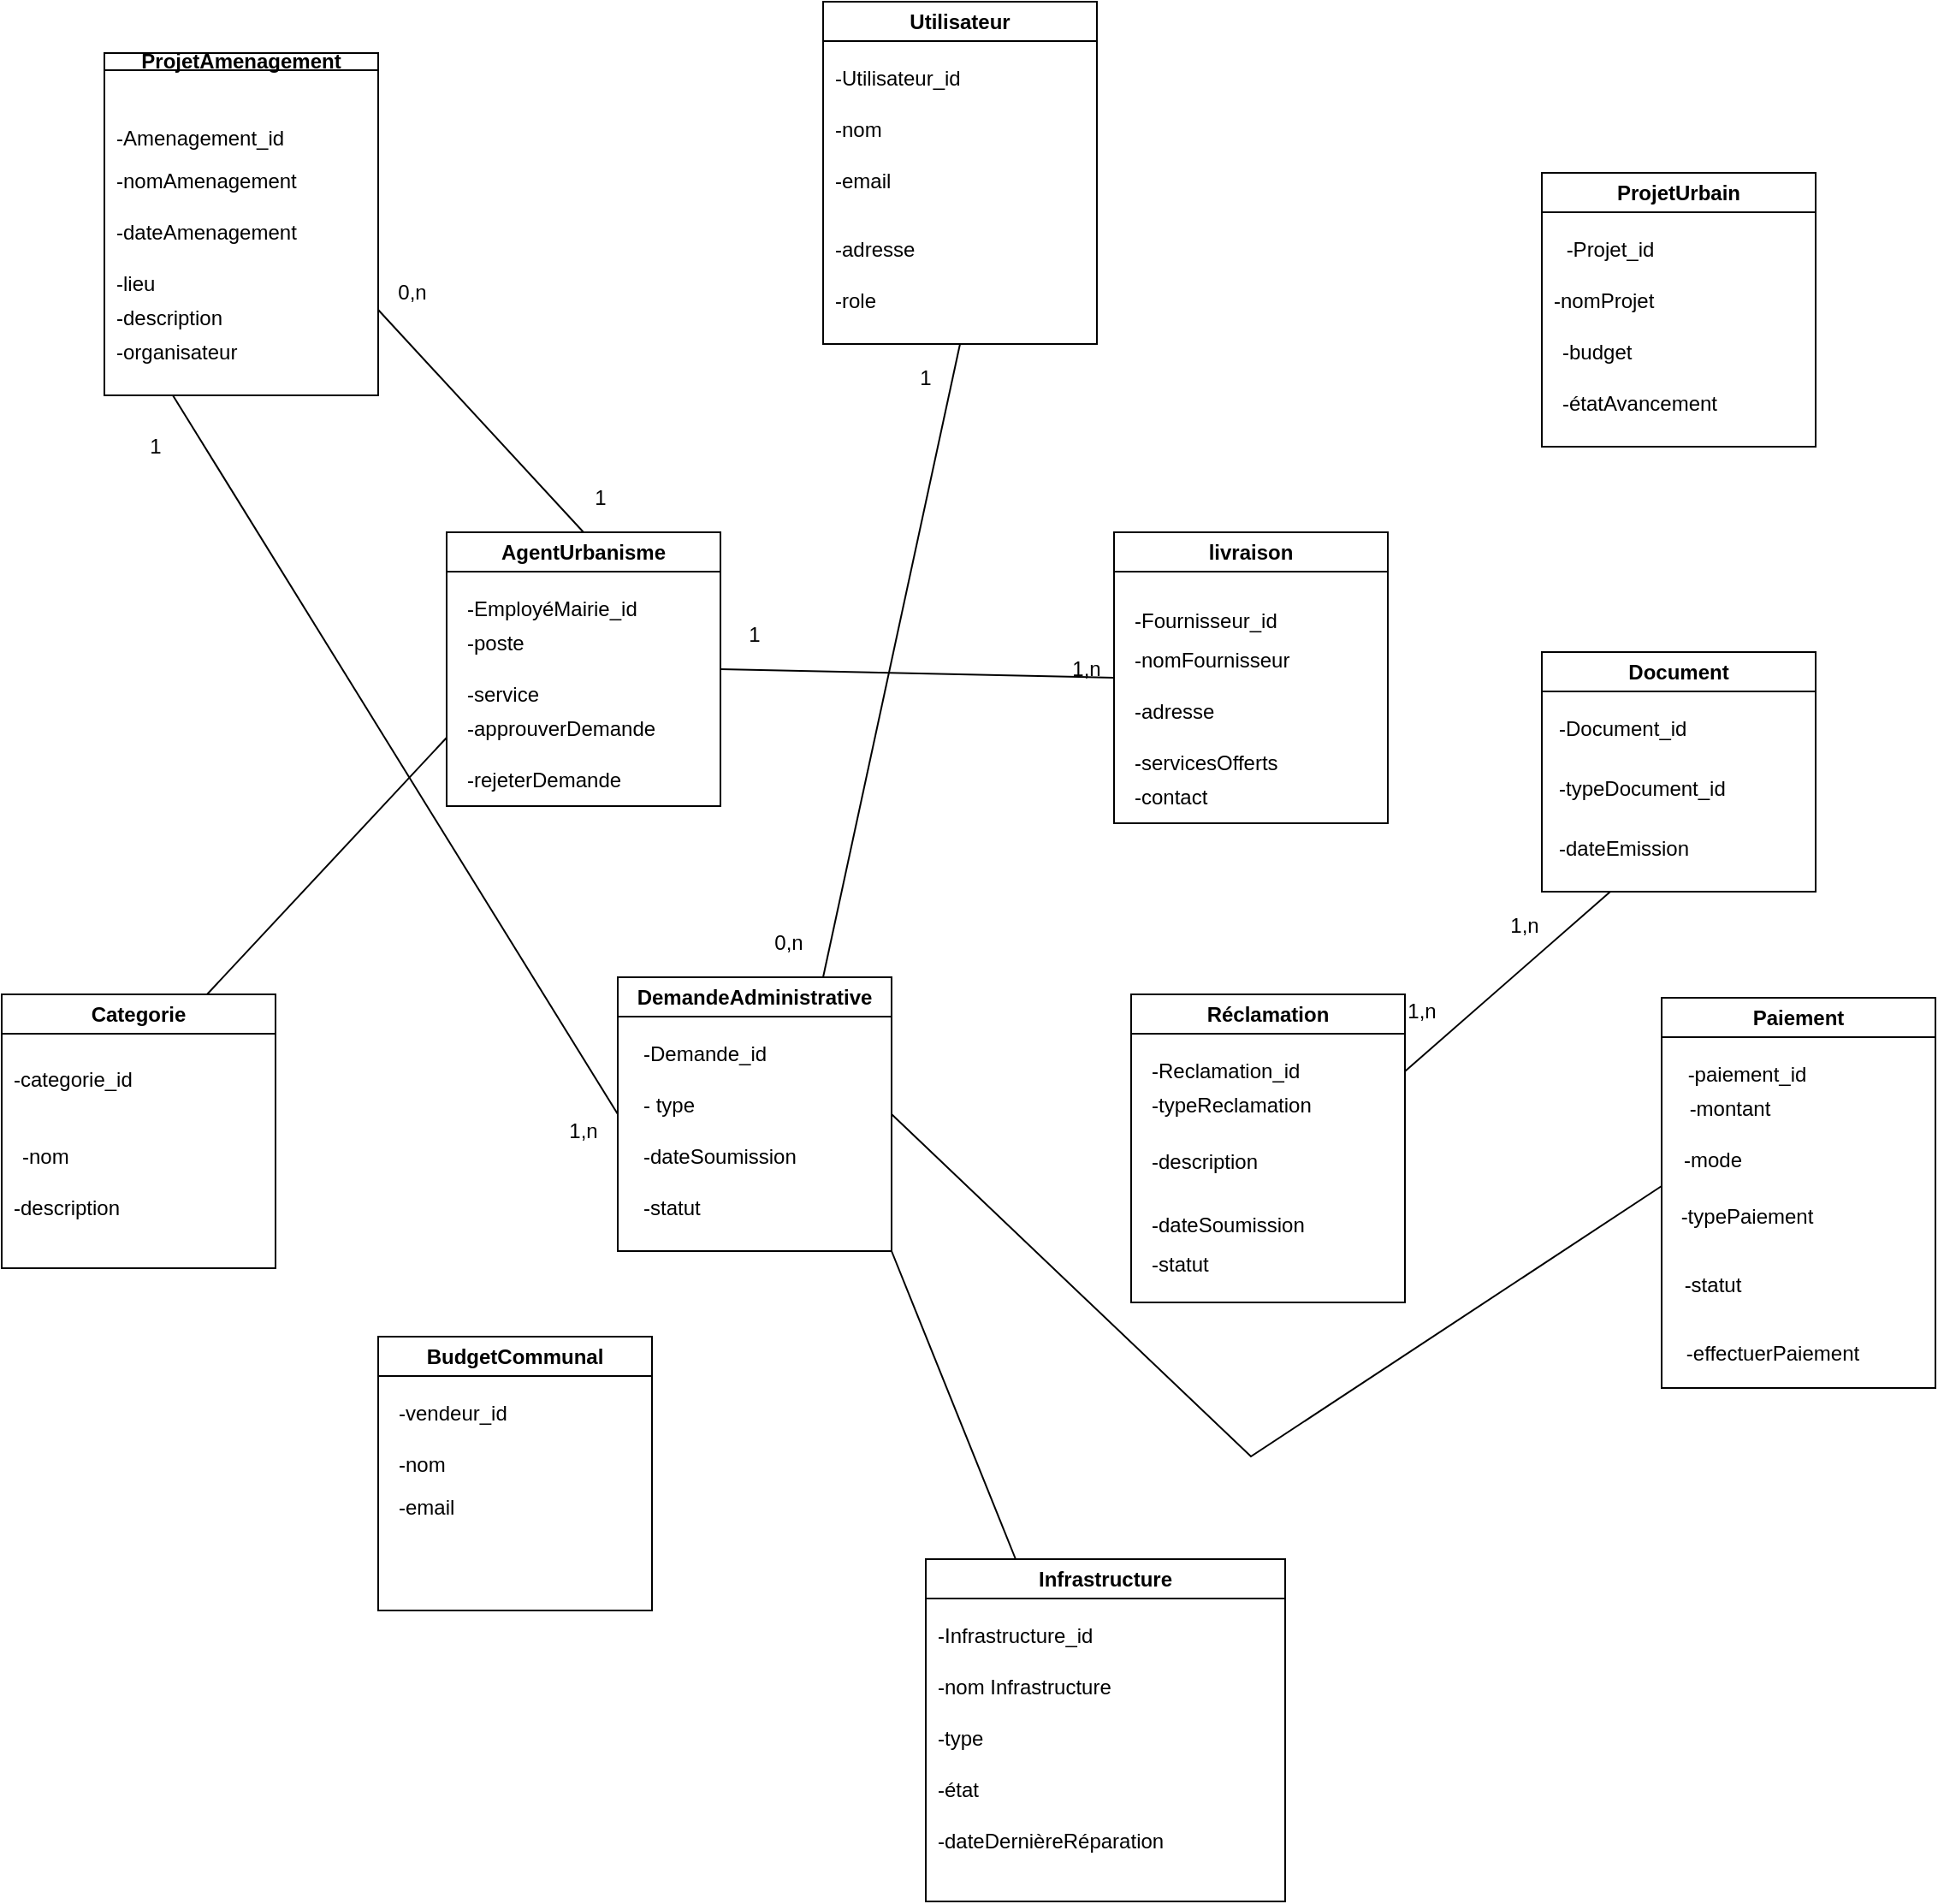 <mxfile version="24.7.8">
  <diagram id="giPCUp976LIJPC9K3D7s" name="Page-2">
    <mxGraphModel dx="2387" dy="2161" grid="1" gridSize="10" guides="1" tooltips="1" connect="1" arrows="1" fold="1" page="1" pageScale="1" pageWidth="827" pageHeight="1169" math="0" shadow="0">
      <root>
        <mxCell id="0" />
        <mxCell id="1" parent="0" />
        <mxCell id="g43DRVjJpBwtmWt6dZrs-1" value="AgentUrbanisme" style="swimlane;whiteSpace=wrap;html=1;" parent="1" vertex="1">
          <mxGeometry x="40" y="10" width="160" height="160" as="geometry" />
        </mxCell>
        <mxCell id="g43DRVjJpBwtmWt6dZrs-2" value="-EmployéMairie_id" style="text;html=1;align=left;verticalAlign=middle;whiteSpace=wrap;rounded=0;" parent="g43DRVjJpBwtmWt6dZrs-1" vertex="1">
          <mxGeometry x="10" y="30" width="120" height="30" as="geometry" />
        </mxCell>
        <mxCell id="g43DRVjJpBwtmWt6dZrs-3" value="-poste" style="text;html=1;align=left;verticalAlign=middle;whiteSpace=wrap;rounded=0;" parent="g43DRVjJpBwtmWt6dZrs-1" vertex="1">
          <mxGeometry x="10" y="50" width="60" height="30" as="geometry" />
        </mxCell>
        <mxCell id="g43DRVjJpBwtmWt6dZrs-4" value="-service" style="text;html=1;align=left;verticalAlign=middle;whiteSpace=wrap;rounded=0;" parent="g43DRVjJpBwtmWt6dZrs-1" vertex="1">
          <mxGeometry x="10" y="80" width="100" height="30" as="geometry" />
        </mxCell>
        <mxCell id="g43DRVjJpBwtmWt6dZrs-5" value="-approuverDemande" style="text;html=1;align=left;verticalAlign=middle;whiteSpace=wrap;rounded=0;" parent="g43DRVjJpBwtmWt6dZrs-1" vertex="1">
          <mxGeometry x="10" y="100" width="130" height="30" as="geometry" />
        </mxCell>
        <mxCell id="g43DRVjJpBwtmWt6dZrs-6" value="-rejeterDemande" style="text;html=1;align=left;verticalAlign=middle;whiteSpace=wrap;rounded=0;" parent="g43DRVjJpBwtmWt6dZrs-1" vertex="1">
          <mxGeometry x="10" y="130" width="100" height="30" as="geometry" />
        </mxCell>
        <mxCell id="g43DRVjJpBwtmWt6dZrs-7" value="Réclamation" style="swimlane;whiteSpace=wrap;html=1;startSize=23;" parent="1" vertex="1">
          <mxGeometry x="440" y="280" width="160" height="180" as="geometry" />
        </mxCell>
        <mxCell id="g43DRVjJpBwtmWt6dZrs-8" value="-Reclamation_id" style="text;html=1;align=left;verticalAlign=middle;whiteSpace=wrap;rounded=0;" parent="g43DRVjJpBwtmWt6dZrs-7" vertex="1">
          <mxGeometry x="10" y="30" width="100" height="30" as="geometry" />
        </mxCell>
        <mxCell id="g43DRVjJpBwtmWt6dZrs-9" value="-typeReclamation" style="text;html=1;align=left;verticalAlign=middle;whiteSpace=wrap;rounded=0;" parent="g43DRVjJpBwtmWt6dZrs-7" vertex="1">
          <mxGeometry x="10" y="50" width="100" height="30" as="geometry" />
        </mxCell>
        <mxCell id="g43DRVjJpBwtmWt6dZrs-10" value="-description&lt;div&gt;&lt;br&gt;&lt;/div&gt;" style="text;html=1;align=left;verticalAlign=middle;whiteSpace=wrap;rounded=0;" parent="g43DRVjJpBwtmWt6dZrs-7" vertex="1">
          <mxGeometry x="10" y="90" width="90" height="30" as="geometry" />
        </mxCell>
        <mxCell id="6ejBX6rc1ui5b2HfKpKe-36" value="-statut&lt;div&gt;&lt;br&gt;&lt;/div&gt;" style="text;html=1;align=left;verticalAlign=middle;whiteSpace=wrap;rounded=0;" parent="g43DRVjJpBwtmWt6dZrs-7" vertex="1">
          <mxGeometry x="10" y="150" width="90" height="30" as="geometry" />
        </mxCell>
        <mxCell id="6ejBX6rc1ui5b2HfKpKe-35" value="-dateSoumission" style="text;html=1;align=left;verticalAlign=middle;whiteSpace=wrap;rounded=0;" parent="g43DRVjJpBwtmWt6dZrs-7" vertex="1">
          <mxGeometry x="10" y="120" width="100" height="30" as="geometry" />
        </mxCell>
        <mxCell id="g43DRVjJpBwtmWt6dZrs-11" value="DemandeAdministrative" style="swimlane;whiteSpace=wrap;html=1;" parent="1" vertex="1">
          <mxGeometry x="140" y="270" width="160" height="160" as="geometry">
            <mxRectangle x="80" y="240" width="160" height="120" as="alternateBounds" />
          </mxGeometry>
        </mxCell>
        <mxCell id="g43DRVjJpBwtmWt6dZrs-12" value="-Demande_id" style="text;html=1;align=left;verticalAlign=middle;whiteSpace=wrap;rounded=0;" parent="g43DRVjJpBwtmWt6dZrs-11" vertex="1">
          <mxGeometry x="13" y="30" width="97" height="30" as="geometry" />
        </mxCell>
        <mxCell id="g43DRVjJpBwtmWt6dZrs-13" value="- type" style="text;html=1;align=left;verticalAlign=middle;whiteSpace=wrap;rounded=0;" parent="g43DRVjJpBwtmWt6dZrs-11" vertex="1">
          <mxGeometry x="13" y="60" width="70" height="30" as="geometry" />
        </mxCell>
        <mxCell id="g43DRVjJpBwtmWt6dZrs-14" value="-dateSoumission" style="text;html=1;align=left;verticalAlign=middle;whiteSpace=wrap;rounded=0;" parent="g43DRVjJpBwtmWt6dZrs-11" vertex="1">
          <mxGeometry x="13" y="90" width="146" height="30" as="geometry" />
        </mxCell>
        <mxCell id="6ejBX6rc1ui5b2HfKpKe-2" value="-statut" style="text;html=1;align=left;verticalAlign=middle;whiteSpace=wrap;rounded=0;" parent="g43DRVjJpBwtmWt6dZrs-11" vertex="1">
          <mxGeometry x="13" y="120" width="146" height="30" as="geometry" />
        </mxCell>
        <mxCell id="g43DRVjJpBwtmWt6dZrs-15" value="livraison" style="swimlane;whiteSpace=wrap;html=1;" parent="1" vertex="1">
          <mxGeometry x="430" y="10" width="160" height="170" as="geometry">
            <mxRectangle x="80" y="40" width="140" height="30" as="alternateBounds" />
          </mxGeometry>
        </mxCell>
        <mxCell id="g43DRVjJpBwtmWt6dZrs-16" value="&lt;div style=&quot;&quot;&gt;&lt;span style=&quot;background-color: initial;&quot;&gt;-&lt;/span&gt;Fournisseur&lt;span style=&quot;background-color: initial;&quot;&gt;_id&lt;/span&gt;&lt;/div&gt;" style="text;html=1;align=left;verticalAlign=middle;whiteSpace=wrap;rounded=0;" parent="g43DRVjJpBwtmWt6dZrs-15" vertex="1">
          <mxGeometry x="10" y="37" width="90" height="30" as="geometry" />
        </mxCell>
        <mxCell id="g43DRVjJpBwtmWt6dZrs-17" value="-nomFournisseur" style="text;html=1;align=left;verticalAlign=middle;whiteSpace=wrap;rounded=0;" parent="g43DRVjJpBwtmWt6dZrs-15" vertex="1">
          <mxGeometry x="10" y="60" width="100" height="30" as="geometry" />
        </mxCell>
        <mxCell id="g43DRVjJpBwtmWt6dZrs-18" value="-adresse" style="text;html=1;align=left;verticalAlign=middle;whiteSpace=wrap;rounded=0;" parent="g43DRVjJpBwtmWt6dZrs-15" vertex="1">
          <mxGeometry x="10" y="90" width="60" height="30" as="geometry" />
        </mxCell>
        <mxCell id="6ejBX6rc1ui5b2HfKpKe-30" value="-contact" style="text;html=1;align=left;verticalAlign=middle;whiteSpace=wrap;rounded=0;" parent="g43DRVjJpBwtmWt6dZrs-15" vertex="1">
          <mxGeometry x="10" y="140" width="60" height="30" as="geometry" />
        </mxCell>
        <mxCell id="6ejBX6rc1ui5b2HfKpKe-29" value="-servicesOfferts" style="text;html=1;align=left;verticalAlign=middle;whiteSpace=wrap;rounded=0;" parent="g43DRVjJpBwtmWt6dZrs-15" vertex="1">
          <mxGeometry x="10" y="120" width="100" height="30" as="geometry" />
        </mxCell>
        <mxCell id="g43DRVjJpBwtmWt6dZrs-21" value="&lt;font style=&quot;vertical-align: inherit;&quot;&gt;&lt;font style=&quot;vertical-align: inherit;&quot;&gt;Paiement&lt;/font&gt;&lt;/font&gt;" style="swimlane;whiteSpace=wrap;html=1;" parent="1" vertex="1">
          <mxGeometry x="750" y="282" width="160" height="228" as="geometry" />
        </mxCell>
        <mxCell id="g43DRVjJpBwtmWt6dZrs-22" value="&lt;font style=&quot;vertical-align: inherit;&quot;&gt;&lt;font style=&quot;vertical-align: inherit;&quot;&gt;-paiement_id&lt;/font&gt;&lt;/font&gt;" style="text;html=1;align=center;verticalAlign=middle;whiteSpace=wrap;rounded=0;labelPosition=center;verticalLabelPosition=middle;" parent="g43DRVjJpBwtmWt6dZrs-21" vertex="1">
          <mxGeometry x="10" y="30" width="80" height="30" as="geometry" />
        </mxCell>
        <mxCell id="g43DRVjJpBwtmWt6dZrs-23" value="&lt;font style=&quot;vertical-align: inherit;&quot;&gt;&lt;font style=&quot;vertical-align: inherit;&quot;&gt;-mode&lt;/font&gt;&lt;/font&gt;" style="text;html=1;align=center;verticalAlign=middle;whiteSpace=wrap;rounded=0;labelPosition=center;verticalLabelPosition=middle;" parent="g43DRVjJpBwtmWt6dZrs-21" vertex="1">
          <mxGeometry y="80" width="60" height="30" as="geometry" />
        </mxCell>
        <mxCell id="g43DRVjJpBwtmWt6dZrs-24" value="&lt;font style=&quot;vertical-align: inherit;&quot;&gt;&lt;font style=&quot;vertical-align: inherit;&quot;&gt;-montant&lt;/font&gt;&lt;/font&gt;" style="text;html=1;align=center;verticalAlign=middle;whiteSpace=wrap;rounded=0;labelPosition=center;verticalLabelPosition=middle;" parent="g43DRVjJpBwtmWt6dZrs-21" vertex="1">
          <mxGeometry x="-10" y="50" width="100" height="30" as="geometry" />
        </mxCell>
        <mxCell id="g43DRVjJpBwtmWt6dZrs-25" value="&lt;font style=&quot;vertical-align: inherit;&quot;&gt;&lt;font style=&quot;vertical-align: inherit;&quot;&gt;-typePaiement&lt;/font&gt;&lt;/font&gt;" style="text;html=1;align=center;verticalAlign=middle;whiteSpace=wrap;rounded=0;labelPosition=center;verticalLabelPosition=middle;" parent="g43DRVjJpBwtmWt6dZrs-21" vertex="1">
          <mxGeometry x="5" y="118" width="90" height="20" as="geometry" />
        </mxCell>
        <mxCell id="6ejBX6rc1ui5b2HfKpKe-4" value="&lt;font style=&quot;vertical-align: inherit;&quot;&gt;&lt;font style=&quot;vertical-align: inherit;&quot;&gt;-effectuerPaiement&lt;/font&gt;&lt;/font&gt;" style="text;html=1;align=center;verticalAlign=middle;whiteSpace=wrap;rounded=0;labelPosition=center;verticalLabelPosition=middle;" parent="g43DRVjJpBwtmWt6dZrs-21" vertex="1">
          <mxGeometry y="198" width="130" height="20" as="geometry" />
        </mxCell>
        <mxCell id="6ejBX6rc1ui5b2HfKpKe-3" value="&lt;font style=&quot;vertical-align: inherit;&quot;&gt;&lt;font style=&quot;vertical-align: inherit;&quot;&gt;-statut&lt;/font&gt;&lt;/font&gt;" style="text;html=1;align=center;verticalAlign=middle;whiteSpace=wrap;rounded=0;labelPosition=center;verticalLabelPosition=middle;" parent="g43DRVjJpBwtmWt6dZrs-21" vertex="1">
          <mxGeometry x="-15" y="158" width="90" height="20" as="geometry" />
        </mxCell>
        <mxCell id="g43DRVjJpBwtmWt6dZrs-26" value="&lt;font style=&quot;vertical-align: inherit;&quot;&gt;&lt;font style=&quot;vertical-align: inherit;&quot;&gt;ProjetUrbain&lt;/font&gt;&lt;/font&gt;" style="swimlane;whiteSpace=wrap;html=1;" parent="1" vertex="1">
          <mxGeometry x="680" y="-200" width="160" height="160" as="geometry" />
        </mxCell>
        <mxCell id="g43DRVjJpBwtmWt6dZrs-27" value="&lt;font style=&quot;vertical-align: inherit;&quot;&gt;&lt;font style=&quot;vertical-align: inherit;&quot;&gt;-Projet_id&lt;/font&gt;&lt;/font&gt;" style="text;html=1;align=center;verticalAlign=middle;whiteSpace=wrap;rounded=0;" parent="g43DRVjJpBwtmWt6dZrs-26" vertex="1">
          <mxGeometry x="-10" y="30" width="100" height="30" as="geometry" />
        </mxCell>
        <mxCell id="g43DRVjJpBwtmWt6dZrs-28" value="&lt;font style=&quot;vertical-align: inherit;&quot;&gt;&lt;font style=&quot;vertical-align: inherit;&quot;&gt;-nomProjet&lt;/font&gt;&lt;/font&gt;" style="text;html=1;align=left;verticalAlign=middle;whiteSpace=wrap;rounded=0;" parent="g43DRVjJpBwtmWt6dZrs-26" vertex="1">
          <mxGeometry x="5" y="60" width="90" height="30" as="geometry" />
        </mxCell>
        <mxCell id="g43DRVjJpBwtmWt6dZrs-29" value="&lt;font style=&quot;vertical-align: inherit;&quot;&gt;&lt;font style=&quot;vertical-align: inherit;&quot;&gt;-budget&lt;/font&gt;&lt;/font&gt;" style="text;html=1;align=left;verticalAlign=middle;whiteSpace=wrap;rounded=0;" parent="g43DRVjJpBwtmWt6dZrs-26" vertex="1">
          <mxGeometry x="10" y="90" width="80" height="30" as="geometry" />
        </mxCell>
        <mxCell id="g43DRVjJpBwtmWt6dZrs-30" value="&lt;font style=&quot;vertical-align: inherit;&quot;&gt;&lt;font style=&quot;vertical-align: inherit;&quot;&gt;&lt;font style=&quot;vertical-align: inherit;&quot;&gt;&lt;font style=&quot;vertical-align: inherit;&quot;&gt;-étatAvancement&lt;/font&gt;&lt;/font&gt;&lt;/font&gt;&lt;/font&gt;" style="text;html=1;align=left;verticalAlign=middle;whiteSpace=wrap;rounded=0;" parent="g43DRVjJpBwtmWt6dZrs-26" vertex="1">
          <mxGeometry x="10" y="120" width="115" height="30" as="geometry" />
        </mxCell>
        <mxCell id="g43DRVjJpBwtmWt6dZrs-31" value="&lt;font style=&quot;vertical-align: inherit;&quot;&gt;&lt;font style=&quot;vertical-align: inherit;&quot;&gt;Utilisateur&lt;/font&gt;&lt;/font&gt;" style="swimlane;whiteSpace=wrap;html=1;startSize=23;" parent="1" vertex="1">
          <mxGeometry x="260" y="-300" width="160" height="200" as="geometry" />
        </mxCell>
        <mxCell id="g43DRVjJpBwtmWt6dZrs-32" value="&lt;div style=&quot;&quot;&gt;&lt;span style=&quot;background-color: initial;&quot;&gt;-Utilisateur_id&lt;/span&gt;&lt;/div&gt;" style="text;html=1;align=left;verticalAlign=middle;whiteSpace=wrap;rounded=0;" parent="g43DRVjJpBwtmWt6dZrs-31" vertex="1">
          <mxGeometry x="5" y="30" width="105" height="30" as="geometry" />
        </mxCell>
        <mxCell id="g43DRVjJpBwtmWt6dZrs-33" value="&lt;font style=&quot;vertical-align: inherit;&quot;&gt;&lt;font style=&quot;vertical-align: inherit;&quot;&gt;&lt;font style=&quot;vertical-align: inherit;&quot;&gt;&lt;font style=&quot;vertical-align: inherit;&quot;&gt;-nom&lt;/font&gt;&lt;/font&gt;&lt;/font&gt;&lt;/font&gt;" style="text;html=1;align=left;verticalAlign=middle;whiteSpace=wrap;rounded=0;" parent="g43DRVjJpBwtmWt6dZrs-31" vertex="1">
          <mxGeometry x="5" y="60" width="100" height="30" as="geometry" />
        </mxCell>
        <mxCell id="g43DRVjJpBwtmWt6dZrs-34" value="&lt;font style=&quot;vertical-align: inherit;&quot;&gt;&lt;font style=&quot;vertical-align: inherit;&quot;&gt;-email&lt;/font&gt;&lt;/font&gt;" style="text;html=1;align=left;verticalAlign=middle;whiteSpace=wrap;rounded=0;" parent="g43DRVjJpBwtmWt6dZrs-31" vertex="1">
          <mxGeometry x="5" y="90" width="90" height="30" as="geometry" />
        </mxCell>
        <mxCell id="g43DRVjJpBwtmWt6dZrs-35" value="&lt;font style=&quot;vertical-align: inherit;&quot;&gt;&lt;font style=&quot;vertical-align: inherit;&quot;&gt;-adresse&lt;/font&gt;&lt;/font&gt;" style="text;html=1;align=left;verticalAlign=middle;whiteSpace=wrap;rounded=0;" parent="g43DRVjJpBwtmWt6dZrs-31" vertex="1">
          <mxGeometry x="5" y="130" width="70" height="30" as="geometry" />
        </mxCell>
        <mxCell id="g43DRVjJpBwtmWt6dZrs-37" value="&lt;font style=&quot;vertical-align: inherit;&quot;&gt;&lt;font style=&quot;vertical-align: inherit;&quot;&gt;-role&lt;/font&gt;&lt;/font&gt;" style="text;html=1;align=left;verticalAlign=middle;whiteSpace=wrap;rounded=0;" parent="g43DRVjJpBwtmWt6dZrs-31" vertex="1">
          <mxGeometry x="5" y="160" width="70" height="30" as="geometry" />
        </mxCell>
        <mxCell id="g43DRVjJpBwtmWt6dZrs-53" value="&lt;font style=&quot;vertical-align: inherit;&quot;&gt;&lt;font style=&quot;vertical-align: inherit;&quot;&gt;&lt;font style=&quot;vertical-align: inherit;&quot;&gt;&lt;font style=&quot;vertical-align: inherit;&quot;&gt;Document&lt;/font&gt;&lt;/font&gt;&lt;/font&gt;&lt;/font&gt;" style="swimlane;whiteSpace=wrap;html=1;" parent="1" vertex="1">
          <mxGeometry x="680" y="80" width="160" height="140" as="geometry" />
        </mxCell>
        <mxCell id="g43DRVjJpBwtmWt6dZrs-54" value="&lt;font style=&quot;vertical-align: inherit;&quot;&gt;&lt;font style=&quot;vertical-align: inherit;&quot;&gt;&lt;font style=&quot;vertical-align: inherit;&quot;&gt;&lt;font style=&quot;vertical-align: inherit;&quot;&gt;&lt;font style=&quot;vertical-align: inherit;&quot;&gt;&lt;font style=&quot;vertical-align: inherit;&quot;&gt;&lt;font style=&quot;vertical-align: inherit;&quot;&gt;&lt;font style=&quot;vertical-align: inherit;&quot;&gt;-Document_id&lt;/font&gt;&lt;/font&gt;&lt;/font&gt;&lt;/font&gt;&lt;/font&gt;&lt;/font&gt;&lt;/font&gt;&lt;/font&gt;" style="text;html=1;align=left;verticalAlign=middle;whiteSpace=wrap;rounded=0;" parent="g43DRVjJpBwtmWt6dZrs-53" vertex="1">
          <mxGeometry x="8" y="30" width="120" height="30" as="geometry" />
        </mxCell>
        <mxCell id="g43DRVjJpBwtmWt6dZrs-55" value="&lt;font style=&quot;vertical-align: inherit;&quot;&gt;&lt;font style=&quot;vertical-align: inherit;&quot;&gt;&lt;font style=&quot;vertical-align: inherit;&quot;&gt;&lt;font style=&quot;vertical-align: inherit;&quot;&gt;&lt;font style=&quot;vertical-align: inherit;&quot;&gt;&lt;font style=&quot;vertical-align: inherit;&quot;&gt;-typeDocument_id&lt;/font&gt;&lt;/font&gt;&lt;/font&gt;&lt;/font&gt;&lt;/font&gt;&lt;/font&gt;" style="text;html=1;align=left;verticalAlign=middle;whiteSpace=wrap;rounded=0;" parent="g43DRVjJpBwtmWt6dZrs-53" vertex="1">
          <mxGeometry x="8" y="65" width="120" height="30" as="geometry" />
        </mxCell>
        <mxCell id="g43DRVjJpBwtmWt6dZrs-56" value="&lt;font style=&quot;vertical-align: inherit;&quot;&gt;&lt;font style=&quot;vertical-align: inherit;&quot;&gt;&lt;font style=&quot;vertical-align: inherit;&quot;&gt;&lt;font style=&quot;vertical-align: inherit;&quot;&gt;&lt;font style=&quot;vertical-align: inherit;&quot;&gt;&lt;font style=&quot;vertical-align: inherit;&quot;&gt;-dateEmission&lt;/font&gt;&lt;/font&gt;&lt;/font&gt;&lt;/font&gt;&lt;/font&gt;&lt;/font&gt;" style="text;html=1;align=left;verticalAlign=middle;whiteSpace=wrap;rounded=0;" parent="g43DRVjJpBwtmWt6dZrs-53" vertex="1">
          <mxGeometry x="8" y="100" width="130" height="30" as="geometry" />
        </mxCell>
        <mxCell id="g43DRVjJpBwtmWt6dZrs-64" value="&lt;font style=&quot;vertical-align: inherit;&quot;&gt;&lt;font style=&quot;vertical-align: inherit;&quot;&gt;&lt;font style=&quot;vertical-align: inherit;&quot;&gt;&lt;font style=&quot;vertical-align: inherit;&quot;&gt;0,n&lt;/font&gt;&lt;/font&gt;&lt;/font&gt;&lt;/font&gt;" style="text;html=1;align=center;verticalAlign=middle;whiteSpace=wrap;rounded=0;" parent="1" vertex="1">
          <mxGeometry x="200" y="230" width="80" height="40" as="geometry" />
        </mxCell>
        <mxCell id="g43DRVjJpBwtmWt6dZrs-78" value="&lt;font style=&quot;vertical-align: inherit;&quot;&gt;&lt;font style=&quot;vertical-align: inherit;&quot;&gt;&lt;font style=&quot;vertical-align: inherit;&quot;&gt;&lt;font style=&quot;vertical-align: inherit;&quot;&gt;1&lt;/font&gt;&lt;/font&gt;&lt;/font&gt;&lt;/font&gt;" style="text;html=1;align=center;verticalAlign=middle;whiteSpace=wrap;rounded=0;" parent="1" vertex="1">
          <mxGeometry x="300" y="-100" width="40" height="40" as="geometry" />
        </mxCell>
        <mxCell id="g43DRVjJpBwtmWt6dZrs-81" value="&lt;font style=&quot;vertical-align: inherit;&quot;&gt;&lt;font style=&quot;vertical-align: inherit;&quot;&gt;&lt;font style=&quot;vertical-align: inherit;&quot;&gt;&lt;font style=&quot;vertical-align: inherit;&quot;&gt;1,n&lt;/font&gt;&lt;/font&gt;&lt;/font&gt;&lt;/font&gt;" style="text;html=1;align=center;verticalAlign=middle;whiteSpace=wrap;rounded=0;" parent="1" vertex="1">
          <mxGeometry x="630" y="220" width="80" height="40" as="geometry" />
        </mxCell>
        <mxCell id="g43DRVjJpBwtmWt6dZrs-82" value="&lt;font style=&quot;vertical-align: inherit;&quot;&gt;&lt;font style=&quot;vertical-align: inherit;&quot;&gt;&lt;font style=&quot;vertical-align: inherit;&quot;&gt;&lt;font style=&quot;vertical-align: inherit;&quot;&gt; ProjetAmenagement&lt;/font&gt;&lt;/font&gt;&lt;/font&gt;&lt;/font&gt;" style="swimlane;whiteSpace=wrap;html=1;startSize=10;" parent="1" vertex="1">
          <mxGeometry x="-160" y="-270" width="160" height="200" as="geometry" />
        </mxCell>
        <mxCell id="g43DRVjJpBwtmWt6dZrs-83" value="&lt;font style=&quot;vertical-align: inherit;&quot;&gt;&lt;font style=&quot;vertical-align: inherit;&quot;&gt;&lt;font style=&quot;vertical-align: inherit;&quot;&gt;&lt;font style=&quot;vertical-align: inherit;&quot;&gt;&lt;font style=&quot;vertical-align: inherit;&quot;&gt;&lt;font style=&quot;vertical-align: inherit;&quot;&gt;&lt;font style=&quot;vertical-align: inherit;&quot;&gt;&lt;font style=&quot;vertical-align: inherit;&quot;&gt;-nomAmenagement&lt;/font&gt;&lt;/font&gt;&lt;/font&gt;&lt;/font&gt;&lt;/font&gt;&lt;/font&gt;&lt;/font&gt;&lt;/font&gt;" style="text;html=1;align=left;verticalAlign=middle;whiteSpace=wrap;rounded=0;" parent="g43DRVjJpBwtmWt6dZrs-82" vertex="1">
          <mxGeometry x="5" y="60" width="150" height="30" as="geometry" />
        </mxCell>
        <mxCell id="g43DRVjJpBwtmWt6dZrs-84" value="&lt;font style=&quot;vertical-align: inherit;&quot;&gt;&lt;font style=&quot;vertical-align: inherit;&quot;&gt;&lt;font style=&quot;vertical-align: inherit;&quot;&gt;&lt;font style=&quot;vertical-align: inherit;&quot;&gt;&lt;font style=&quot;vertical-align: inherit;&quot;&gt;&lt;font style=&quot;vertical-align: inherit;&quot;&gt;-Amenagement_id&lt;/font&gt;&lt;/font&gt;&lt;/font&gt;&lt;/font&gt;&lt;/font&gt;&lt;/font&gt;" style="text;html=1;align=left;verticalAlign=middle;whiteSpace=wrap;rounded=0;" parent="g43DRVjJpBwtmWt6dZrs-82" vertex="1">
          <mxGeometry x="5" y="35" width="125" height="30" as="geometry" />
        </mxCell>
        <mxCell id="g43DRVjJpBwtmWt6dZrs-85" value="&lt;font style=&quot;vertical-align: inherit;&quot;&gt;&lt;font style=&quot;vertical-align: inherit;&quot;&gt;&lt;font style=&quot;vertical-align: inherit;&quot;&gt;&lt;font style=&quot;vertical-align: inherit;&quot;&gt;&lt;font style=&quot;vertical-align: inherit;&quot;&gt;&lt;font style=&quot;vertical-align: inherit;&quot;&gt;&lt;font style=&quot;vertical-align: inherit;&quot;&gt;&lt;font style=&quot;vertical-align: inherit;&quot;&gt;&lt;font style=&quot;vertical-align: inherit;&quot;&gt;&lt;font style=&quot;vertical-align: inherit;&quot;&gt;-dateAmenagement&lt;/font&gt;&lt;/font&gt;&lt;/font&gt;&lt;/font&gt;&lt;/font&gt;&lt;/font&gt;&lt;/font&gt;&lt;/font&gt;&lt;/font&gt;&lt;/font&gt;" style="text;html=1;align=left;verticalAlign=middle;whiteSpace=wrap;rounded=0;" parent="g43DRVjJpBwtmWt6dZrs-82" vertex="1">
          <mxGeometry x="5" y="90" width="120" height="30" as="geometry" />
        </mxCell>
        <mxCell id="g43DRVjJpBwtmWt6dZrs-86" value="&lt;font style=&quot;vertical-align: inherit;&quot;&gt;&lt;font style=&quot;vertical-align: inherit;&quot;&gt;&lt;font style=&quot;vertical-align: inherit;&quot;&gt;&lt;font style=&quot;vertical-align: inherit;&quot;&gt;&lt;font style=&quot;vertical-align: inherit;&quot;&gt;&lt;font style=&quot;vertical-align: inherit;&quot;&gt;&lt;font style=&quot;vertical-align: inherit;&quot;&gt;&lt;font style=&quot;vertical-align: inherit;&quot;&gt;-lieu&lt;/font&gt;&lt;/font&gt;&lt;/font&gt;&lt;/font&gt;&lt;/font&gt;&lt;/font&gt;&lt;/font&gt;&lt;/font&gt;" style="text;html=1;align=left;verticalAlign=middle;whiteSpace=wrap;rounded=0;" parent="g43DRVjJpBwtmWt6dZrs-82" vertex="1">
          <mxGeometry x="5" y="120" width="130" height="30" as="geometry" />
        </mxCell>
        <mxCell id="6ejBX6rc1ui5b2HfKpKe-37" value="&lt;font style=&quot;vertical-align: inherit;&quot;&gt;&lt;font style=&quot;vertical-align: inherit;&quot;&gt;&lt;font style=&quot;vertical-align: inherit;&quot;&gt;&lt;font style=&quot;vertical-align: inherit;&quot;&gt;&lt;font style=&quot;vertical-align: inherit;&quot;&gt;&lt;font style=&quot;vertical-align: inherit;&quot;&gt;&lt;font style=&quot;vertical-align: inherit;&quot;&gt;&lt;font style=&quot;vertical-align: inherit;&quot;&gt;-organisateur&lt;/font&gt;&lt;/font&gt;&lt;/font&gt;&lt;/font&gt;&lt;/font&gt;&lt;/font&gt;&lt;/font&gt;&lt;/font&gt;" style="text;html=1;align=left;verticalAlign=middle;whiteSpace=wrap;rounded=0;" parent="g43DRVjJpBwtmWt6dZrs-82" vertex="1">
          <mxGeometry x="5" y="160" width="130" height="30" as="geometry" />
        </mxCell>
        <mxCell id="6ejBX6rc1ui5b2HfKpKe-38" value="&lt;font style=&quot;vertical-align: inherit;&quot;&gt;&lt;font style=&quot;vertical-align: inherit;&quot;&gt;&lt;font style=&quot;vertical-align: inherit;&quot;&gt;&lt;font style=&quot;vertical-align: inherit;&quot;&gt;&lt;font style=&quot;vertical-align: inherit;&quot;&gt;&lt;font style=&quot;vertical-align: inherit;&quot;&gt;&lt;font style=&quot;vertical-align: inherit;&quot;&gt;&lt;font style=&quot;vertical-align: inherit;&quot;&gt;-description&lt;/font&gt;&lt;/font&gt;&lt;/font&gt;&lt;/font&gt;&lt;/font&gt;&lt;/font&gt;&lt;/font&gt;&lt;/font&gt;" style="text;html=1;align=left;verticalAlign=middle;whiteSpace=wrap;rounded=0;" parent="g43DRVjJpBwtmWt6dZrs-82" vertex="1">
          <mxGeometry x="5" y="140" width="130" height="30" as="geometry" />
        </mxCell>
        <mxCell id="g43DRVjJpBwtmWt6dZrs-87" value="&lt;font style=&quot;vertical-align: inherit;&quot;&gt;&lt;font style=&quot;vertical-align: inherit;&quot;&gt;&lt;font style=&quot;vertical-align: inherit;&quot;&gt;&lt;font style=&quot;vertical-align: inherit;&quot;&gt;BudgetCommunal&lt;/font&gt;&lt;/font&gt;&lt;/font&gt;&lt;/font&gt;" style="swimlane;whiteSpace=wrap;html=1;" parent="1" vertex="1">
          <mxGeometry y="480" width="160" height="160" as="geometry" />
        </mxCell>
        <mxCell id="g43DRVjJpBwtmWt6dZrs-88" value="&lt;font style=&quot;vertical-align: inherit;&quot;&gt;&lt;font style=&quot;vertical-align: inherit;&quot;&gt;&lt;font style=&quot;vertical-align: inherit;&quot;&gt;&lt;font style=&quot;vertical-align: inherit;&quot;&gt;&lt;font style=&quot;vertical-align: inherit;&quot;&gt;&lt;font style=&quot;vertical-align: inherit;&quot;&gt;-vendeur_id&lt;/font&gt;&lt;/font&gt;&lt;/font&gt;&lt;/font&gt;&lt;/font&gt;&lt;/font&gt;" style="text;html=1;align=left;verticalAlign=middle;whiteSpace=wrap;rounded=0;" parent="g43DRVjJpBwtmWt6dZrs-87" vertex="1">
          <mxGeometry x="10" y="30" width="100" height="30" as="geometry" />
        </mxCell>
        <mxCell id="g43DRVjJpBwtmWt6dZrs-89" value="&lt;font style=&quot;vertical-align: inherit;&quot;&gt;&lt;font style=&quot;vertical-align: inherit;&quot;&gt;&lt;font style=&quot;vertical-align: inherit;&quot;&gt;&lt;font style=&quot;vertical-align: inherit;&quot;&gt;&lt;font style=&quot;vertical-align: inherit;&quot;&gt;&lt;font style=&quot;vertical-align: inherit;&quot;&gt;-nom&lt;/font&gt;&lt;/font&gt;&lt;/font&gt;&lt;/font&gt;&lt;/font&gt;&lt;/font&gt;" style="text;html=1;align=left;verticalAlign=middle;whiteSpace=wrap;rounded=0;" parent="g43DRVjJpBwtmWt6dZrs-87" vertex="1">
          <mxGeometry x="10" y="60" width="60" height="30" as="geometry" />
        </mxCell>
        <mxCell id="g43DRVjJpBwtmWt6dZrs-90" value="&lt;font style=&quot;vertical-align: inherit;&quot;&gt;&lt;font style=&quot;vertical-align: inherit;&quot;&gt;&lt;font style=&quot;vertical-align: inherit;&quot;&gt;&lt;font style=&quot;vertical-align: inherit;&quot;&gt;&lt;font style=&quot;vertical-align: inherit;&quot;&gt;&lt;font style=&quot;vertical-align: inherit;&quot;&gt;-email&lt;/font&gt;&lt;/font&gt;&lt;/font&gt;&lt;/font&gt;&lt;/font&gt;&lt;/font&gt;" style="text;html=1;align=left;verticalAlign=middle;whiteSpace=wrap;rounded=0;" parent="g43DRVjJpBwtmWt6dZrs-87" vertex="1">
          <mxGeometry x="10" y="90" width="100" height="20" as="geometry" />
        </mxCell>
        <mxCell id="g43DRVjJpBwtmWt6dZrs-108" value="&lt;font style=&quot;vertical-align: inherit;&quot;&gt;&lt;font style=&quot;vertical-align: inherit;&quot;&gt;&lt;font style=&quot;vertical-align: inherit;&quot;&gt;&lt;font style=&quot;vertical-align: inherit;&quot;&gt;Categorie&lt;/font&gt;&lt;/font&gt;&lt;/font&gt;&lt;/font&gt;" style="swimlane;whiteSpace=wrap;html=1;" parent="1" vertex="1">
          <mxGeometry x="-220" y="280" width="160" height="160" as="geometry" />
        </mxCell>
        <mxCell id="g43DRVjJpBwtmWt6dZrs-110" value="&lt;font style=&quot;vertical-align: inherit;&quot;&gt;&lt;font style=&quot;vertical-align: inherit;&quot;&gt;&lt;font style=&quot;vertical-align: inherit;&quot;&gt;&lt;font style=&quot;vertical-align: inherit;&quot;&gt;&lt;font style=&quot;vertical-align: inherit;&quot;&gt;&lt;font style=&quot;vertical-align: inherit;&quot;&gt;-categorie_id&lt;/font&gt;&lt;/font&gt;&lt;/font&gt;&lt;/font&gt;&lt;/font&gt;&lt;/font&gt;" style="text;html=1;align=left;verticalAlign=middle;whiteSpace=wrap;rounded=0;" parent="g43DRVjJpBwtmWt6dZrs-108" vertex="1">
          <mxGeometry x="5" y="35" width="90" height="30" as="geometry" />
        </mxCell>
        <mxCell id="g43DRVjJpBwtmWt6dZrs-111" value="&lt;font style=&quot;vertical-align: inherit;&quot;&gt;&lt;font style=&quot;vertical-align: inherit;&quot;&gt;&lt;font style=&quot;vertical-align: inherit;&quot;&gt;&lt;font style=&quot;vertical-align: inherit;&quot;&gt;&lt;font style=&quot;vertical-align: inherit;&quot;&gt;&lt;font style=&quot;vertical-align: inherit;&quot;&gt;&lt;font style=&quot;vertical-align: inherit;&quot;&gt;&lt;font style=&quot;vertical-align: inherit;&quot;&gt;&lt;font style=&quot;vertical-align: inherit;&quot;&gt;&lt;font style=&quot;vertical-align: inherit;&quot;&gt;-nom&lt;/font&gt;&lt;/font&gt;&lt;/font&gt;&lt;/font&gt;&lt;/font&gt;&lt;/font&gt;&lt;/font&gt;&lt;/font&gt;&lt;/font&gt;&lt;/font&gt;" style="text;html=1;align=left;verticalAlign=middle;whiteSpace=wrap;rounded=0;" parent="g43DRVjJpBwtmWt6dZrs-108" vertex="1">
          <mxGeometry x="10" y="80" width="120" height="30" as="geometry" />
        </mxCell>
        <mxCell id="g43DRVjJpBwtmWt6dZrs-112" value="&lt;font style=&quot;vertical-align: inherit;&quot;&gt;&lt;font style=&quot;vertical-align: inherit;&quot;&gt;&lt;font style=&quot;vertical-align: inherit;&quot;&gt;&lt;font style=&quot;vertical-align: inherit;&quot;&gt;&lt;font style=&quot;vertical-align: inherit;&quot;&gt;&lt;font style=&quot;vertical-align: inherit;&quot;&gt;&lt;font style=&quot;vertical-align: inherit;&quot;&gt;&lt;font style=&quot;vertical-align: inherit;&quot;&gt;-description&lt;/font&gt;&lt;/font&gt;&lt;/font&gt;&lt;/font&gt;&lt;/font&gt;&lt;/font&gt;&lt;/font&gt;&lt;/font&gt;" style="text;html=1;align=left;verticalAlign=middle;whiteSpace=wrap;rounded=0;" parent="g43DRVjJpBwtmWt6dZrs-108" vertex="1">
          <mxGeometry x="5" y="110" width="130" height="30" as="geometry" />
        </mxCell>
        <mxCell id="6ejBX6rc1ui5b2HfKpKe-10" value="&lt;font style=&quot;vertical-align: inherit;&quot;&gt;&lt;font style=&quot;vertical-align: inherit;&quot;&gt; Infrastructure&lt;/font&gt;&lt;/font&gt;" style="swimlane;whiteSpace=wrap;html=1;startSize=23;" parent="1" vertex="1">
          <mxGeometry x="320" y="610" width="210" height="200" as="geometry" />
        </mxCell>
        <mxCell id="6ejBX6rc1ui5b2HfKpKe-11" value="&lt;div style=&quot;&quot;&gt;&lt;span style=&quot;background-color: initial;&quot;&gt;-&lt;/span&gt;&lt;span style=&quot;background-color: initial;&quot;&gt;Infrastructure&lt;/span&gt;&lt;span style=&quot;background-color: initial;&quot;&gt;_id&lt;/span&gt;&lt;/div&gt;" style="text;html=1;align=left;verticalAlign=middle;whiteSpace=wrap;rounded=0;" parent="6ejBX6rc1ui5b2HfKpKe-10" vertex="1">
          <mxGeometry x="5" y="30" width="105" height="30" as="geometry" />
        </mxCell>
        <mxCell id="6ejBX6rc1ui5b2HfKpKe-12" value="&lt;font style=&quot;vertical-align: inherit;&quot;&gt;&lt;font style=&quot;vertical-align: inherit;&quot;&gt;&lt;font style=&quot;vertical-align: inherit;&quot;&gt;&lt;font style=&quot;vertical-align: inherit;&quot;&gt;-nom Infrastructure&lt;/font&gt;&lt;/font&gt;&lt;/font&gt;&lt;/font&gt;" style="text;html=1;align=left;verticalAlign=middle;whiteSpace=wrap;rounded=0;" parent="6ejBX6rc1ui5b2HfKpKe-10" vertex="1">
          <mxGeometry x="5" y="60" width="150" height="30" as="geometry" />
        </mxCell>
        <mxCell id="6ejBX6rc1ui5b2HfKpKe-13" value="&lt;font style=&quot;vertical-align: inherit;&quot;&gt;&lt;font style=&quot;vertical-align: inherit;&quot;&gt;-type&lt;/font&gt;&lt;/font&gt;" style="text;html=1;align=left;verticalAlign=middle;whiteSpace=wrap;rounded=0;" parent="6ejBX6rc1ui5b2HfKpKe-10" vertex="1">
          <mxGeometry x="5" y="90" width="90" height="30" as="geometry" />
        </mxCell>
        <mxCell id="6ejBX6rc1ui5b2HfKpKe-14" value="&lt;font style=&quot;vertical-align: inherit;&quot;&gt;&lt;font style=&quot;vertical-align: inherit;&quot;&gt;-état&lt;/font&gt;&lt;/font&gt;" style="text;html=1;align=left;verticalAlign=middle;whiteSpace=wrap;rounded=0;" parent="6ejBX6rc1ui5b2HfKpKe-10" vertex="1">
          <mxGeometry x="5" y="120" width="70" height="30" as="geometry" />
        </mxCell>
        <mxCell id="6ejBX6rc1ui5b2HfKpKe-15" value="&lt;font style=&quot;vertical-align: inherit;&quot;&gt;&lt;font style=&quot;vertical-align: inherit;&quot;&gt;-dateDernièreRéparation&lt;/font&gt;&lt;/font&gt;" style="text;html=1;align=left;verticalAlign=middle;whiteSpace=wrap;rounded=0;" parent="6ejBX6rc1ui5b2HfKpKe-10" vertex="1">
          <mxGeometry x="5" y="150" width="160" height="30" as="geometry" />
        </mxCell>
        <mxCell id="uNeYrppk_p9gH4xYX-P9-1" value="" style="endArrow=none;html=1;rounded=0;exitX=0;exitY=0.5;exitDx=0;exitDy=0;entryX=1;entryY=0.5;entryDx=0;entryDy=0;" parent="1" source="g43DRVjJpBwtmWt6dZrs-15" target="g43DRVjJpBwtmWt6dZrs-1" edge="1">
          <mxGeometry width="50" height="50" relative="1" as="geometry">
            <mxPoint x="650" y="-105" as="sourcePoint" />
            <mxPoint x="240" y="80" as="targetPoint" />
          </mxGeometry>
        </mxCell>
        <mxCell id="uNeYrppk_p9gH4xYX-P9-4" value="" style="endArrow=none;html=1;rounded=0;exitX=0.25;exitY=1;exitDx=0;exitDy=0;entryX=1;entryY=0.25;entryDx=0;entryDy=0;" parent="1" source="g43DRVjJpBwtmWt6dZrs-53" target="g43DRVjJpBwtmWt6dZrs-7" edge="1">
          <mxGeometry width="50" height="50" relative="1" as="geometry">
            <mxPoint x="740" y="270" as="sourcePoint" />
            <mxPoint x="550" y="255" as="targetPoint" />
          </mxGeometry>
        </mxCell>
        <mxCell id="uNeYrppk_p9gH4xYX-P9-5" value="" style="endArrow=none;html=1;rounded=0;entryX=0.5;entryY=1;entryDx=0;entryDy=0;exitX=0.75;exitY=0;exitDx=0;exitDy=0;" parent="1" source="g43DRVjJpBwtmWt6dZrs-11" target="g43DRVjJpBwtmWt6dZrs-31" edge="1">
          <mxGeometry width="50" height="50" relative="1" as="geometry">
            <mxPoint x="-390" y="110" as="sourcePoint" />
            <mxPoint x="-37" y="230" as="targetPoint" />
          </mxGeometry>
        </mxCell>
        <mxCell id="oy1LN_c4-5CAjc6NWxym-1" value="" style="endArrow=none;html=1;rounded=0;exitX=1;exitY=0.5;exitDx=0;exitDy=0;entryX=0;entryY=1;entryDx=0;entryDy=0;" parent="1" source="g43DRVjJpBwtmWt6dZrs-11" target="g43DRVjJpBwtmWt6dZrs-23" edge="1">
          <mxGeometry width="50" height="50" relative="1" as="geometry">
            <mxPoint x="270" y="280" as="sourcePoint" />
            <mxPoint x="500" y="550" as="targetPoint" />
            <Array as="points">
              <mxPoint x="510" y="550" />
            </Array>
          </mxGeometry>
        </mxCell>
        <mxCell id="oy1LN_c4-5CAjc6NWxym-2" value="" style="endArrow=none;html=1;rounded=0;exitX=0.5;exitY=0;exitDx=0;exitDy=0;entryX=1;entryY=0.75;entryDx=0;entryDy=0;" parent="1" source="g43DRVjJpBwtmWt6dZrs-1" target="g43DRVjJpBwtmWt6dZrs-82" edge="1">
          <mxGeometry width="50" height="50" relative="1" as="geometry">
            <mxPoint x="-50" y="520" as="sourcePoint" />
            <mxPoint x="10" y="-50" as="targetPoint" />
          </mxGeometry>
        </mxCell>
        <mxCell id="oy1LN_c4-5CAjc6NWxym-3" value="" style="endArrow=none;html=1;rounded=0;entryX=0.25;entryY=1;entryDx=0;entryDy=0;exitX=0;exitY=0.5;exitDx=0;exitDy=0;" parent="1" source="g43DRVjJpBwtmWt6dZrs-11" target="g43DRVjJpBwtmWt6dZrs-82" edge="1">
          <mxGeometry width="50" height="50" relative="1" as="geometry">
            <mxPoint x="270" y="280" as="sourcePoint" />
            <mxPoint x="350" y="-90" as="targetPoint" />
          </mxGeometry>
        </mxCell>
        <mxCell id="oy1LN_c4-5CAjc6NWxym-4" value="" style="endArrow=none;html=1;rounded=0;exitX=0.75;exitY=0;exitDx=0;exitDy=0;entryX=0;entryY=0.75;entryDx=0;entryDy=0;" parent="1" source="g43DRVjJpBwtmWt6dZrs-108" target="g43DRVjJpBwtmWt6dZrs-1" edge="1">
          <mxGeometry width="50" height="50" relative="1" as="geometry">
            <mxPoint x="280" y="290" as="sourcePoint" />
            <mxPoint x="-40" y="110" as="targetPoint" />
          </mxGeometry>
        </mxCell>
        <mxCell id="oy1LN_c4-5CAjc6NWxym-5" value="" style="endArrow=none;html=1;rounded=0;entryX=1;entryY=1;entryDx=0;entryDy=0;exitX=0.25;exitY=0;exitDx=0;exitDy=0;" parent="1" source="6ejBX6rc1ui5b2HfKpKe-10" target="g43DRVjJpBwtmWt6dZrs-11" edge="1">
          <mxGeometry width="50" height="50" relative="1" as="geometry">
            <mxPoint x="290" y="300" as="sourcePoint" />
            <mxPoint x="370" y="-70" as="targetPoint" />
          </mxGeometry>
        </mxCell>
        <mxCell id="3heAlL3U4LnsQ5DMnnJj-1" value="&lt;font style=&quot;vertical-align: inherit;&quot;&gt;&lt;font style=&quot;vertical-align: inherit;&quot;&gt;&lt;font style=&quot;vertical-align: inherit;&quot;&gt;&lt;font style=&quot;vertical-align: inherit;&quot;&gt;1,n&lt;/font&gt;&lt;/font&gt;&lt;/font&gt;&lt;/font&gt;" style="text;html=1;align=center;verticalAlign=middle;whiteSpace=wrap;rounded=0;" vertex="1" parent="1">
          <mxGeometry x="570" y="270" width="80" height="40" as="geometry" />
        </mxCell>
        <mxCell id="3heAlL3U4LnsQ5DMnnJj-2" value="&lt;font style=&quot;vertical-align: inherit;&quot;&gt;&lt;font style=&quot;vertical-align: inherit;&quot;&gt;&lt;font style=&quot;vertical-align: inherit;&quot;&gt;&lt;font style=&quot;vertical-align: inherit;&quot;&gt;1&lt;/font&gt;&lt;/font&gt;&lt;/font&gt;&lt;/font&gt;" style="text;html=1;align=center;verticalAlign=middle;whiteSpace=wrap;rounded=0;" vertex="1" parent="1">
          <mxGeometry x="110" y="-30" width="40" height="40" as="geometry" />
        </mxCell>
        <mxCell id="3heAlL3U4LnsQ5DMnnJj-3" value="&lt;font style=&quot;vertical-align: inherit;&quot;&gt;&lt;font style=&quot;vertical-align: inherit;&quot;&gt;&lt;font style=&quot;vertical-align: inherit;&quot;&gt;&lt;font style=&quot;vertical-align: inherit;&quot;&gt;0,n&lt;/font&gt;&lt;/font&gt;&lt;/font&gt;&lt;/font&gt;" style="text;html=1;align=center;verticalAlign=middle;whiteSpace=wrap;rounded=0;" vertex="1" parent="1">
          <mxGeometry x="-20" y="-150" width="80" height="40" as="geometry" />
        </mxCell>
        <mxCell id="3heAlL3U4LnsQ5DMnnJj-4" value="&lt;font style=&quot;vertical-align: inherit;&quot;&gt;&lt;font style=&quot;vertical-align: inherit;&quot;&gt;&lt;font style=&quot;vertical-align: inherit;&quot;&gt;&lt;font style=&quot;vertical-align: inherit;&quot;&gt;1&lt;/font&gt;&lt;/font&gt;&lt;/font&gt;&lt;/font&gt;" style="text;html=1;align=center;verticalAlign=middle;whiteSpace=wrap;rounded=0;" vertex="1" parent="1">
          <mxGeometry x="-150" y="-60" width="40" height="40" as="geometry" />
        </mxCell>
        <mxCell id="3heAlL3U4LnsQ5DMnnJj-6" value="&lt;font style=&quot;vertical-align: inherit;&quot;&gt;&lt;font style=&quot;vertical-align: inherit;&quot;&gt;&lt;font style=&quot;vertical-align: inherit;&quot;&gt;&lt;font style=&quot;vertical-align: inherit;&quot;&gt;1,n&lt;/font&gt;&lt;/font&gt;&lt;/font&gt;&lt;/font&gt;" style="text;html=1;align=center;verticalAlign=middle;whiteSpace=wrap;rounded=0;" vertex="1" parent="1">
          <mxGeometry x="80" y="340" width="80" height="40" as="geometry" />
        </mxCell>
        <mxCell id="3heAlL3U4LnsQ5DMnnJj-7" value="&lt;font style=&quot;vertical-align: inherit;&quot;&gt;&lt;font style=&quot;vertical-align: inherit;&quot;&gt;&lt;font style=&quot;vertical-align: inherit;&quot;&gt;&lt;font style=&quot;vertical-align: inherit;&quot;&gt;1,n&lt;/font&gt;&lt;/font&gt;&lt;/font&gt;&lt;/font&gt;" style="text;html=1;align=center;verticalAlign=middle;whiteSpace=wrap;rounded=0;" vertex="1" parent="1">
          <mxGeometry x="373.5" y="70" width="80" height="40" as="geometry" />
        </mxCell>
        <mxCell id="3heAlL3U4LnsQ5DMnnJj-8" value="&lt;font style=&quot;vertical-align: inherit;&quot;&gt;&lt;font style=&quot;vertical-align: inherit;&quot;&gt;&lt;font style=&quot;vertical-align: inherit;&quot;&gt;&lt;font style=&quot;vertical-align: inherit;&quot;&gt;1&lt;/font&gt;&lt;/font&gt;&lt;/font&gt;&lt;/font&gt;" style="text;html=1;align=center;verticalAlign=middle;whiteSpace=wrap;rounded=0;" vertex="1" parent="1">
          <mxGeometry x="200" y="50" width="40" height="40" as="geometry" />
        </mxCell>
      </root>
    </mxGraphModel>
  </diagram>
</mxfile>
